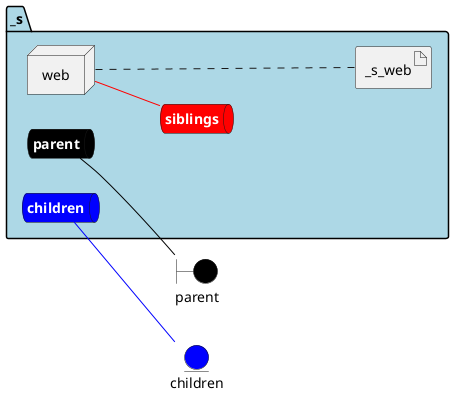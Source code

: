 @startuml

left to right direction


boundary parent #black


entity children #blue




package "_s" #lightblue {
    queue parentnet #black [
            <b><color:white>parent</color></b>
    ]
    
    parentnet -[#black]- parent
    
    queue childrennet #blue [
            <b><color:white>children</color></b>
    ]
    
    childrennet -[#blue]- children
    
    queue siblingsnet #red [
            <b><color:white>siblings</color></b>
    ]
    

node "web" as webService


        artifact "_s_web" as _s_webimage
    
}

webService -[#red]- siblingsnet
webService .... _s_webimage


@enduml
